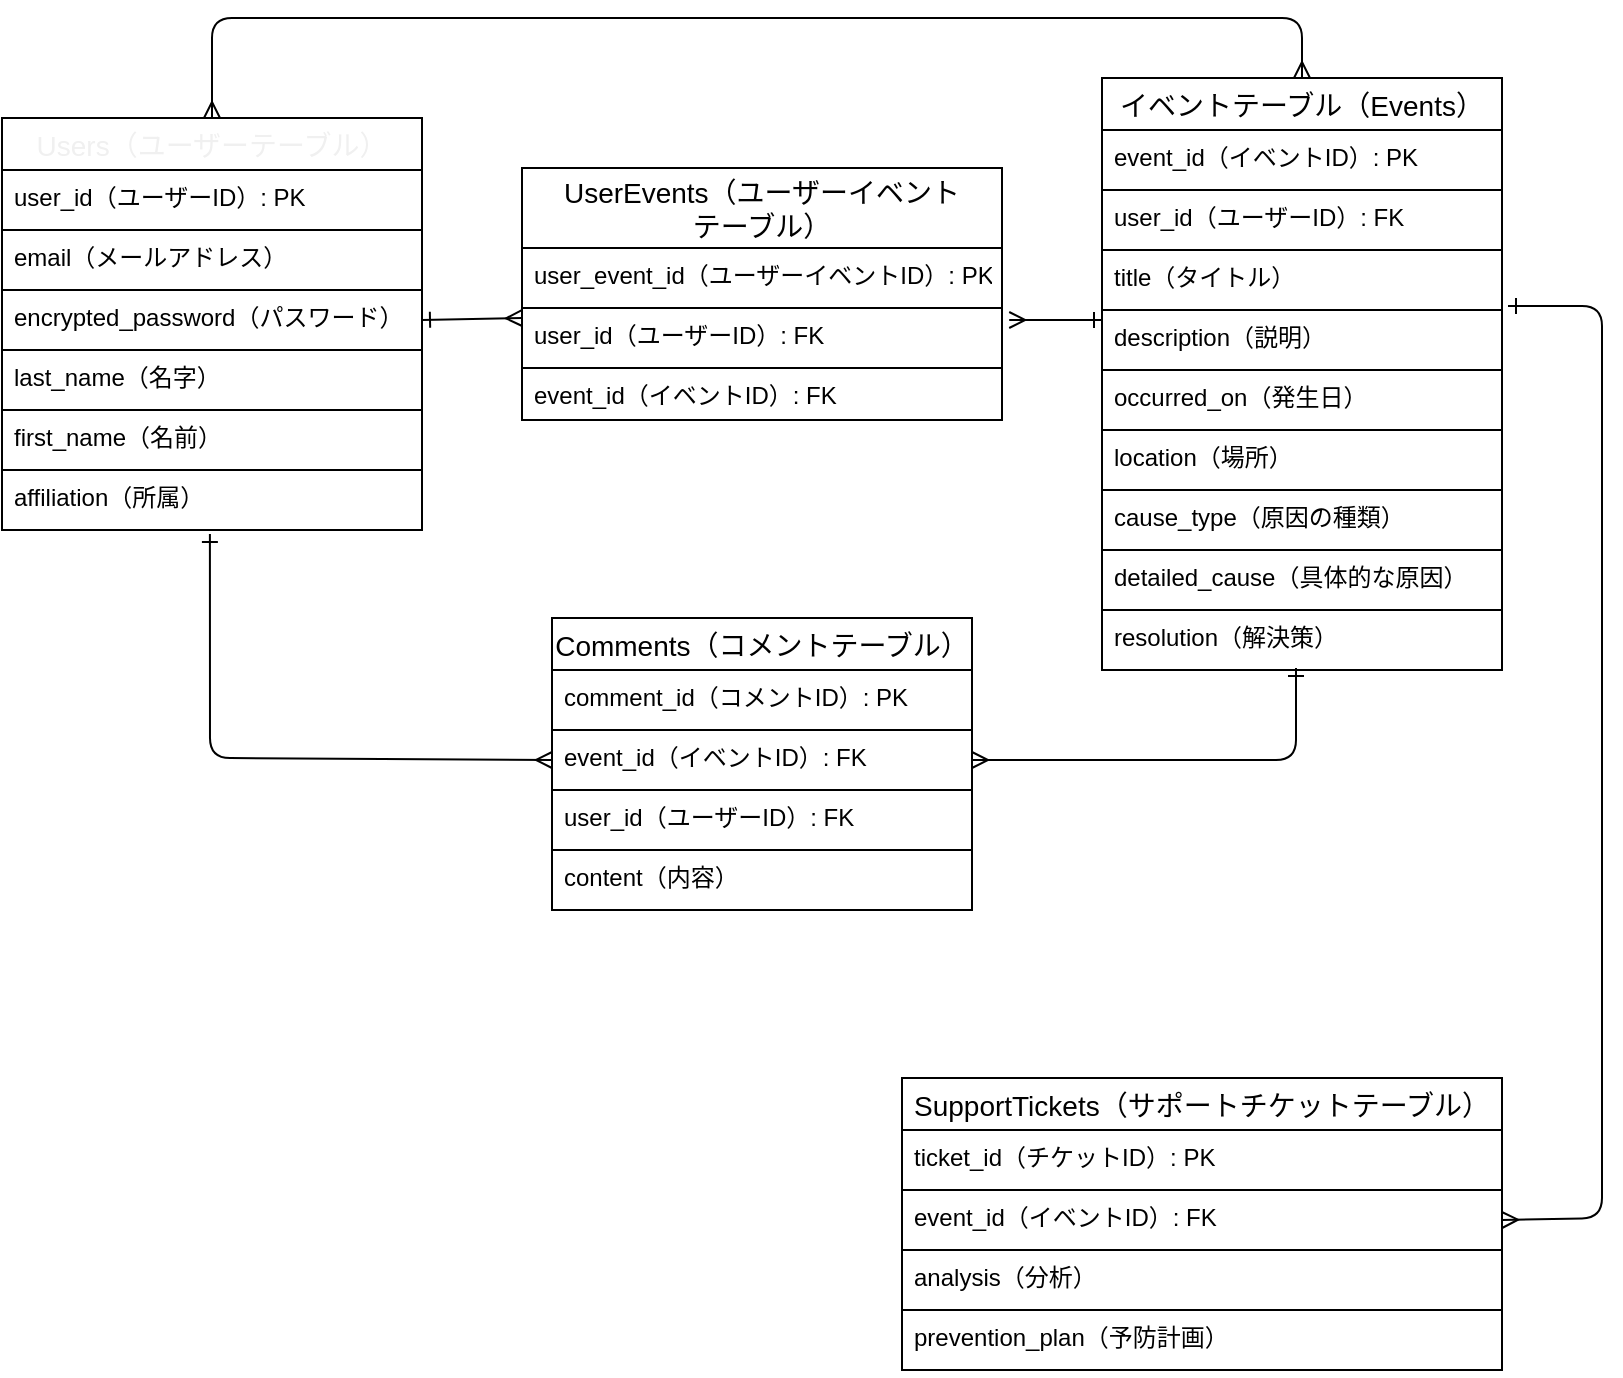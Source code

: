 <mxfile>
    <diagram id="BvyaXD_mv7s6wiQc4JQD" name="ページ1">
        <mxGraphModel dx="680" dy="613" grid="1" gridSize="10" guides="1" tooltips="1" connect="1" arrows="1" fold="1" page="1" pageScale="1" pageWidth="827" pageHeight="1169" math="0" shadow="0">
            <root>
                <mxCell id="0"/>
                <mxCell id="1" parent="0"/>
                <mxCell id="2" value="Users（ユーザーテーブル）" style="swimlane;fontStyle=0;childLayout=stackLayout;horizontal=1;startSize=26;horizontalStack=0;resizeParent=1;resizeParentMax=0;resizeLast=0;collapsible=1;marginBottom=0;align=center;fontSize=14;fontColor=#F0F0F0;labelBackgroundColor=default;fillColor=default;labelBorderColor=none;" parent="1" vertex="1">
                    <mxGeometry x="20" y="60" width="210" height="206" as="geometry">
                        <mxRectangle x="20" y="60" width="210" height="30" as="alternateBounds"/>
                    </mxGeometry>
                </mxCell>
                <mxCell id="3" value="user_id（ユーザーID）: PK" style="text;spacingLeft=4;spacingRight=4;overflow=hidden;rotatable=0;points=[[0,0.5],[1,0.5]];portConstraint=eastwest;fontSize=12;strokeColor=none;" parent="2" vertex="1">
                    <mxGeometry y="26" width="210" height="30" as="geometry"/>
                </mxCell>
                <mxCell id="4" value="email（メールアドレス）" style="text;strokeColor=default;fillColor=none;spacingLeft=4;spacingRight=4;overflow=hidden;rotatable=0;points=[[0,0.5],[1,0.5]];portConstraint=eastwest;fontSize=12;labelBackgroundColor=none;" parent="2" vertex="1">
                    <mxGeometry y="56" width="210" height="30" as="geometry"/>
                </mxCell>
                <mxCell id="5" value="encrypted_password（パスワード）" style="text;strokeColor=default;fillColor=none;spacingLeft=4;spacingRight=4;overflow=hidden;rotatable=0;points=[[0,0.5],[1,0.5]];portConstraint=eastwest;fontSize=12;labelBorderColor=none;" parent="2" vertex="1">
                    <mxGeometry y="86" width="210" height="30" as="geometry"/>
                </mxCell>
                <mxCell id="6" value="last_name（名字）" style="text;strokeColor=default;fillColor=none;spacingLeft=4;spacingRight=4;overflow=hidden;rotatable=0;points=[[0,0.5],[1,0.5]];portConstraint=eastwest;fontSize=12;" parent="2" vertex="1">
                    <mxGeometry y="116" width="210" height="30" as="geometry"/>
                </mxCell>
                <mxCell id="7" value="first_name（名前）" style="text;strokeColor=default;fillColor=none;spacingLeft=4;spacingRight=4;overflow=hidden;rotatable=0;points=[[0,0.5],[1,0.5]];portConstraint=eastwest;fontSize=12;" parent="2" vertex="1">
                    <mxGeometry y="146" width="210" height="30" as="geometry"/>
                </mxCell>
                <mxCell id="8" value="affiliation（所属）" style="text;strokeColor=default;fillColor=none;spacingLeft=4;spacingRight=4;overflow=hidden;rotatable=0;points=[[0,0.5],[1,0.5]];portConstraint=eastwest;fontSize=12;" parent="2" vertex="1">
                    <mxGeometry y="176" width="210" height="30" as="geometry"/>
                </mxCell>
                <mxCell id="43" style="edgeStyle=none;html=1;exitX=0.5;exitY=0;exitDx=0;exitDy=0;entryX=0.5;entryY=0;entryDx=0;entryDy=0;startArrow=ERmany;startFill=0;endArrow=ERmany;endFill=0;" parent="1" source="54" target="2" edge="1">
                    <mxGeometry relative="1" as="geometry">
                        <Array as="points">
                            <mxPoint x="670" y="10"/>
                            <mxPoint x="440" y="10"/>
                            <mxPoint x="125" y="10"/>
                        </Array>
                        <mxPoint x="670" y="60" as="sourcePoint"/>
                    </mxGeometry>
                </mxCell>
                <mxCell id="19" value="Comments（コメントテーブル）" style="swimlane;fontStyle=0;childLayout=stackLayout;horizontal=1;startSize=26;horizontalStack=0;resizeParent=1;resizeParentMax=0;resizeLast=0;collapsible=1;marginBottom=0;align=center;fontSize=14;" parent="1" vertex="1">
                    <mxGeometry x="295" y="310" width="210" height="146" as="geometry"/>
                </mxCell>
                <mxCell id="20" value="comment_id（コメントID）: PK" style="text;strokeColor=default;fillColor=none;spacingLeft=4;spacingRight=4;overflow=hidden;rotatable=0;points=[[0,0.5],[1,0.5]];portConstraint=eastwest;fontSize=12;" parent="19" vertex="1">
                    <mxGeometry y="26" width="210" height="30" as="geometry"/>
                </mxCell>
                <mxCell id="21" value="event_id（イベントID）: FK" style="text;strokeColor=default;fillColor=none;spacingLeft=4;spacingRight=4;overflow=hidden;rotatable=0;points=[[0,0.5],[1,0.5]];portConstraint=eastwest;fontSize=12;" parent="19" vertex="1">
                    <mxGeometry y="56" width="210" height="30" as="geometry"/>
                </mxCell>
                <mxCell id="22" value="user_id（ユーザーID）: FK" style="text;strokeColor=none;fillColor=none;spacingLeft=4;spacingRight=4;overflow=hidden;rotatable=0;points=[[0,0.5],[1,0.5]];portConstraint=eastwest;fontSize=12;" parent="19" vertex="1">
                    <mxGeometry y="86" width="210" height="30" as="geometry"/>
                </mxCell>
                <mxCell id="23" value="content（内容）" style="text;strokeColor=default;fillColor=none;spacingLeft=4;spacingRight=4;overflow=hidden;rotatable=0;points=[[0,0.5],[1,0.5]];portConstraint=eastwest;fontSize=12;" parent="19" vertex="1">
                    <mxGeometry y="116" width="210" height="30" as="geometry"/>
                </mxCell>
                <mxCell id="24" value="SupportTickets（サポートチケットテーブル）" style="swimlane;fontStyle=0;childLayout=stackLayout;horizontal=1;startSize=26;horizontalStack=0;resizeParent=1;resizeParentMax=0;resizeLast=0;collapsible=1;marginBottom=0;align=center;fontSize=14;" parent="1" vertex="1">
                    <mxGeometry x="470" y="540" width="300" height="146" as="geometry"/>
                </mxCell>
                <mxCell id="25" value="ticket_id（チケットID）: PK" style="text;strokeColor=default;fillColor=none;spacingLeft=4;spacingRight=4;overflow=hidden;rotatable=0;points=[[0,0.5],[1,0.5]];portConstraint=eastwest;fontSize=12;" parent="24" vertex="1">
                    <mxGeometry y="26" width="300" height="30" as="geometry"/>
                </mxCell>
                <mxCell id="26" value="event_id（イベントID）: FK" style="text;strokeColor=default;fillColor=none;spacingLeft=4;spacingRight=4;overflow=hidden;rotatable=0;points=[[0,0.5],[1,0.5]];portConstraint=eastwest;fontSize=12;" parent="24" vertex="1">
                    <mxGeometry y="56" width="300" height="30" as="geometry"/>
                </mxCell>
                <mxCell id="28" value="analysis（分析）" style="text;strokeColor=default;fillColor=none;spacingLeft=4;spacingRight=4;overflow=hidden;rotatable=0;points=[[0,0.5],[1,0.5]];portConstraint=eastwest;fontSize=12;" parent="24" vertex="1">
                    <mxGeometry y="86" width="300" height="30" as="geometry"/>
                </mxCell>
                <mxCell id="30" value="prevention_plan（予防計画）" style="text;strokeColor=default;fillColor=none;spacingLeft=4;spacingRight=4;overflow=hidden;rotatable=0;points=[[0,0.5],[1,0.5]];portConstraint=eastwest;fontSize=12;glass=1;" parent="24" vertex="1">
                    <mxGeometry y="116" width="300" height="30" as="geometry"/>
                </mxCell>
                <mxCell id="31" style="edgeStyle=none;html=1;exitX=1;exitY=0.5;exitDx=0;exitDy=0;endArrow=ERmany;endFill=0;startArrow=ERone;startFill=0;entryX=0;entryY=0.167;entryDx=0;entryDy=0;entryPerimeter=0;" parent="1" source="5" target="35" edge="1">
                    <mxGeometry relative="1" as="geometry">
                        <mxPoint x="330" y="111" as="targetPoint"/>
                    </mxGeometry>
                </mxCell>
                <mxCell id="33" value="UserEvents（ユーザーイベント&#10;テーブル）" style="swimlane;fontStyle=0;childLayout=stackLayout;horizontal=1;startSize=40;horizontalStack=0;resizeParent=1;resizeParentMax=0;resizeLast=0;collapsible=1;marginBottom=0;align=center;fontSize=14;" parent="1" vertex="1">
                    <mxGeometry x="280" y="85" width="240" height="126" as="geometry"/>
                </mxCell>
                <mxCell id="34" value="user_event_id（ユーザーイベントID）: PK" style="text;strokeColor=default;fillColor=none;spacingLeft=4;spacingRight=4;overflow=hidden;rotatable=0;points=[[0,0.5],[1,0.5]];portConstraint=eastwest;fontSize=12;" parent="33" vertex="1">
                    <mxGeometry y="40" width="240" height="30" as="geometry"/>
                </mxCell>
                <mxCell id="35" value="user_id（ユーザーID）: FK" style="text;strokeColor=none;fillColor=none;spacingLeft=4;spacingRight=4;overflow=hidden;rotatable=0;points=[[0,0.5],[1,0.5]];portConstraint=eastwest;fontSize=12;labelBorderColor=none;labelBackgroundColor=default;" parent="33" vertex="1">
                    <mxGeometry y="70" width="240" height="30" as="geometry"/>
                </mxCell>
                <mxCell id="36" value="event_id（イベントID）: FK" style="text;strokeColor=default;fillColor=none;spacingLeft=4;spacingRight=4;overflow=hidden;rotatable=0;points=[[0,0.5],[1,0.5]];portConstraint=eastwest;fontSize=12;glass=1;labelBorderColor=none;" parent="33" vertex="1">
                    <mxGeometry y="100" width="240" height="26" as="geometry"/>
                </mxCell>
                <mxCell id="42" style="edgeStyle=none;html=1;exitX=0;exitY=0.5;exitDx=0;exitDy=0;entryX=1.015;entryY=0.2;entryDx=0;entryDy=0;entryPerimeter=0;startArrow=ERone;startFill=0;endArrow=ERmany;endFill=0;" parent="1" target="35" edge="1">
                    <mxGeometry relative="1" as="geometry">
                        <mxPoint x="570" y="161" as="sourcePoint"/>
                    </mxGeometry>
                </mxCell>
                <mxCell id="44" style="edgeStyle=none;html=1;exitX=0;exitY=0.5;exitDx=0;exitDy=0;startArrow=ERmany;startFill=0;endArrow=ERone;endFill=0;entryX=0.495;entryY=1.067;entryDx=0;entryDy=0;entryPerimeter=0;" parent="1" source="21" target="8" edge="1">
                    <mxGeometry relative="1" as="geometry">
                        <mxPoint x="160" y="270" as="targetPoint"/>
                        <Array as="points">
                            <mxPoint x="124" y="380"/>
                        </Array>
                    </mxGeometry>
                </mxCell>
                <mxCell id="52" style="edgeStyle=none;html=1;exitX=1;exitY=0.5;exitDx=0;exitDy=0;startArrow=ERmany;startFill=0;endArrow=ERone;endFill=0;entryX=0.485;entryY=0.967;entryDx=0;entryDy=0;entryPerimeter=0;" parent="1" source="21" target="63" edge="1">
                    <mxGeometry relative="1" as="geometry">
                        <Array as="points">
                            <mxPoint x="667" y="381"/>
                        </Array>
                        <mxPoint x="664" y="369" as="targetPoint"/>
                    </mxGeometry>
                </mxCell>
                <mxCell id="53" style="edgeStyle=none;html=1;exitX=1;exitY=0.5;exitDx=0;exitDy=0;entryX=1.015;entryY=0.267;entryDx=0;entryDy=0;entryPerimeter=0;startArrow=ERmany;startFill=0;endArrow=ERone;endFill=0;" parent="1" source="26" edge="1">
                    <mxGeometry relative="1" as="geometry">
                        <Array as="points">
                            <mxPoint x="820" y="610"/>
                            <mxPoint x="820" y="410"/>
                            <mxPoint x="820" y="154"/>
                        </Array>
                        <mxPoint x="773" y="154.01" as="targetPoint"/>
                        <mxPoint x="770" y="641" as="sourcePoint"/>
                    </mxGeometry>
                </mxCell>
                <mxCell id="54" value="イベントテーブル（Events）" style="swimlane;fontStyle=0;childLayout=stackLayout;horizontal=1;startSize=26;horizontalStack=0;resizeParent=1;resizeParentMax=0;resizeLast=0;collapsible=1;marginBottom=0;align=center;fontSize=14;" parent="1" vertex="1">
                    <mxGeometry x="570" y="40" width="200" height="296" as="geometry"/>
                </mxCell>
                <mxCell id="55" value="event_id（イベントID）: PK" style="text;strokeColor=default;fillColor=none;spacingLeft=4;spacingRight=4;overflow=hidden;rotatable=0;points=[[0,0.5],[1,0.5]];portConstraint=eastwest;fontSize=12;" parent="54" vertex="1">
                    <mxGeometry y="26" width="200" height="30" as="geometry"/>
                </mxCell>
                <mxCell id="56" value="user_id（ユーザーID）: FK" style="text;strokeColor=default;fillColor=none;spacingLeft=4;spacingRight=4;overflow=hidden;rotatable=0;points=[[0,0.5],[1,0.5]];portConstraint=eastwest;fontSize=12;" parent="54" vertex="1">
                    <mxGeometry y="56" width="200" height="30" as="geometry"/>
                </mxCell>
                <mxCell id="57" value="title（タイトル）" style="text;strokeColor=default;fillColor=none;spacingLeft=4;spacingRight=4;overflow=hidden;rotatable=0;points=[[0,0.5],[1,0.5]];portConstraint=eastwest;fontSize=12;glass=1;labelBorderColor=none;" parent="54" vertex="1">
                    <mxGeometry y="86" width="200" height="30" as="geometry"/>
                </mxCell>
                <mxCell id="58" value="description（説明）" style="text;strokeColor=default;fillColor=none;spacingLeft=4;spacingRight=4;overflow=hidden;rotatable=0;points=[[0,0.5],[1,0.5]];portConstraint=eastwest;fontSize=12;glass=1;labelBorderColor=none;" parent="54" vertex="1">
                    <mxGeometry y="116" width="200" height="30" as="geometry"/>
                </mxCell>
                <mxCell id="59" value="occurred_on（発生日）" style="text;strokeColor=default;fillColor=none;spacingLeft=4;spacingRight=4;overflow=hidden;rotatable=0;points=[[0,0.5],[1,0.5]];portConstraint=eastwest;fontSize=12;glass=1;labelBorderColor=none;" parent="54" vertex="1">
                    <mxGeometry y="146" width="200" height="30" as="geometry"/>
                </mxCell>
                <mxCell id="60" value="location（場所）" style="text;strokeColor=none;fillColor=none;spacingLeft=4;spacingRight=4;overflow=hidden;rotatable=0;points=[[0,0.5],[1,0.5]];portConstraint=eastwest;fontSize=12;glass=1;labelBorderColor=none;" parent="54" vertex="1">
                    <mxGeometry y="176" width="200" height="30" as="geometry"/>
                </mxCell>
                <mxCell id="61" value="cause_type（原因の種類）" style="text;strokeColor=default;fillColor=none;spacingLeft=4;spacingRight=4;overflow=hidden;rotatable=0;points=[[0,0.5],[1,0.5]];portConstraint=eastwest;fontSize=12;" parent="54" vertex="1">
                    <mxGeometry y="206" width="200" height="30" as="geometry"/>
                </mxCell>
                <mxCell id="62" value="detailed_cause（具体的な原因）" style="text;strokeColor=default;fillColor=none;spacingLeft=4;spacingRight=4;overflow=hidden;rotatable=0;points=[[0,0.5],[1,0.5]];portConstraint=eastwest;fontSize=12;" parent="54" vertex="1">
                    <mxGeometry y="236" width="200" height="30" as="geometry"/>
                </mxCell>
                <mxCell id="63" value="resolution（解決策）" style="text;strokeColor=default;fillColor=none;spacingLeft=4;spacingRight=4;overflow=hidden;rotatable=0;points=[[0,0.5],[1,0.5]];portConstraint=eastwest;fontSize=12;glass=1;labelBorderColor=none;" parent="54" vertex="1">
                    <mxGeometry y="266" width="200" height="30" as="geometry"/>
                </mxCell>
            </root>
        </mxGraphModel>
    </diagram>
</mxfile>
